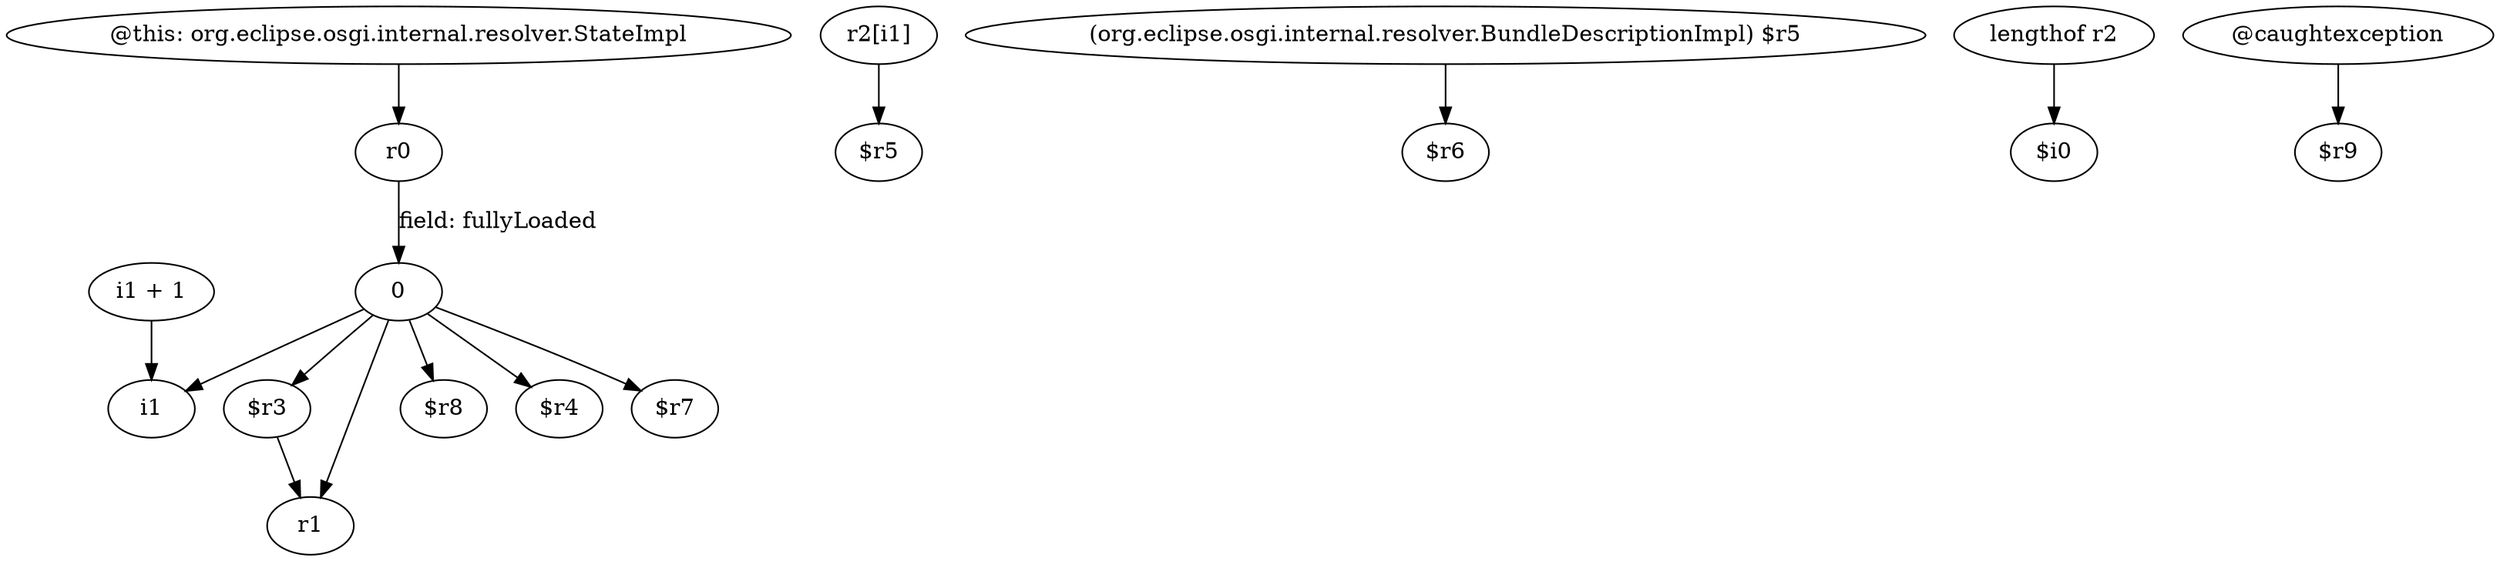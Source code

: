 digraph g {
0[label="0"]
1[label="i1"]
0->1[label=""]
2[label="$r3"]
3[label="r1"]
2->3[label=""]
4[label="r2[i1]"]
5[label="$r5"]
4->5[label=""]
6[label="$r8"]
0->6[label=""]
7[label="$r4"]
0->7[label=""]
8[label="(org.eclipse.osgi.internal.resolver.BundleDescriptionImpl) $r5"]
9[label="$r6"]
8->9[label=""]
10[label="i1 + 1"]
10->1[label=""]
11[label="lengthof r2"]
12[label="$i0"]
11->12[label=""]
13[label="@caughtexception"]
14[label="$r9"]
13->14[label=""]
0->3[label=""]
0->2[label=""]
15[label="@this: org.eclipse.osgi.internal.resolver.StateImpl"]
16[label="r0"]
15->16[label=""]
17[label="$r7"]
0->17[label=""]
16->0[label="field: fullyLoaded"]
}